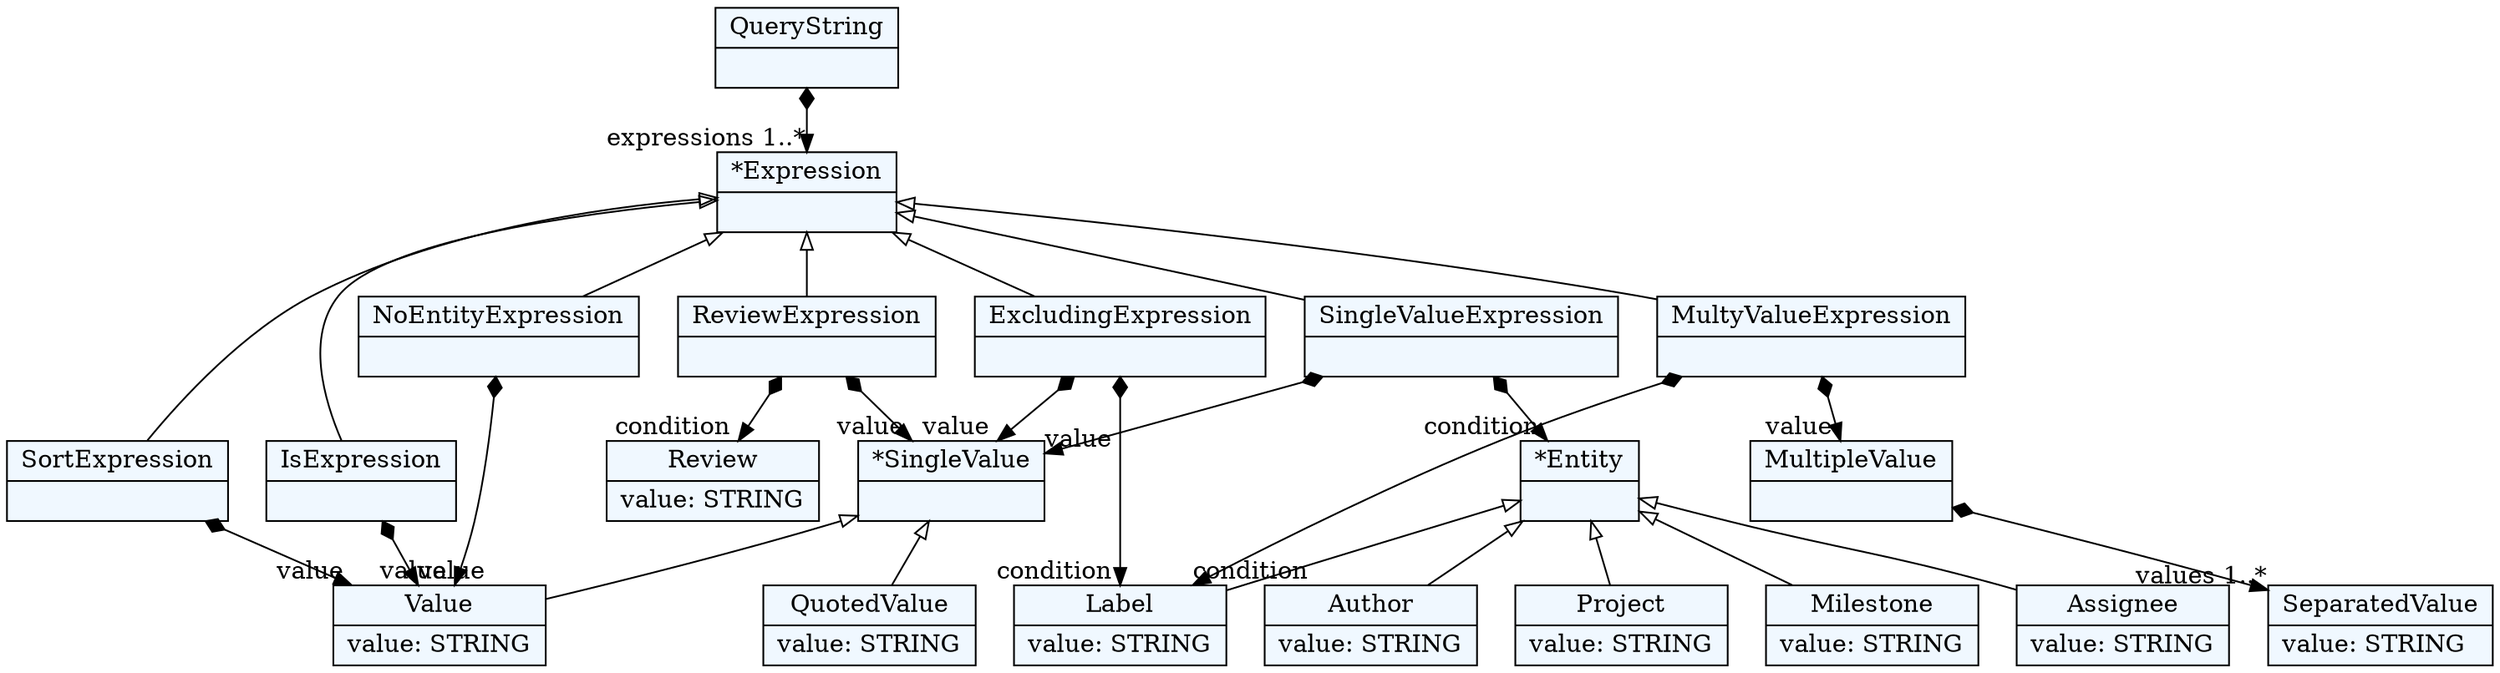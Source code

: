 
    digraph textX {
    fontname = "Bitstream Vera Sans"
    fontsize = 8
    node[
        shape=record,
        style=filled,
        fillcolor=aliceblue
    ]
    nodesep = 0.3
    edge[dir=black,arrowtail=empty]


2551444009664[ label="{QueryString|}"]

2551444037040[ label="{*Expression|}"]

2551444037984[ label="{SortExpression|}"]

2551444039872[ label="{IsExpression|}"]

2551444041760[ label="{MultyValueExpression|}"]

2551444042704[ label="{SingleValueExpression|}"]

2551444046480[ label="{ExcludingExpression|}"]

2551444048368[ label="{NoEntityExpression|}"]

2551444060640[ label="{ReviewExpression|}"]

2551444052144[ label="{*Entity|}"]

2551444035152[ label="{Author|value: STRING\l}"]

2551444045536[ label="{Label|value: STRING\l}"]

2551444051200[ label="{Project|value: STRING\l}"]

2551444056864[ label="{Milestone|value: STRING\l}"]

2551444054976[ label="{Assignee|value: STRING\l}"]

2551444993120[ label="{Review|value: STRING\l}"]

2551445003504[ label="{MultipleValue|}"]

2551444992176[ label="{SeparatedValue|value: STRING\l}"]

2551444997840[ label="{*SingleValue|}"]

2551445013888[ label="{QuotedValue|value: STRING\l}"]

2551445012944[ label="{Value|value: STRING\l}"]



2551444009664 -> 2551444037040[arrowtail=diamond, dir=both, headlabel="expressions 1..*"]
2551444037040 -> 2551444046480 [dir=back]
2551444037040 -> 2551444037984 [dir=back]
2551444037040 -> 2551444039872 [dir=back]
2551444037040 -> 2551444048368 [dir=back]
2551444037040 -> 2551444060640 [dir=back]
2551444037040 -> 2551444041760 [dir=back]
2551444037040 -> 2551444042704 [dir=back]
2551444037984 -> 2551445012944[arrowtail=diamond, dir=both, headlabel="value "]
2551444039872 -> 2551445012944[arrowtail=diamond, dir=both, headlabel="value "]
2551444041760 -> 2551444045536[arrowtail=diamond, dir=both, headlabel="condition "]
2551444041760 -> 2551445003504[arrowtail=diamond, dir=both, headlabel="value "]
2551444042704 -> 2551444052144[arrowtail=diamond, dir=both, headlabel="condition "]
2551444042704 -> 2551444997840[arrowtail=diamond, dir=both, headlabel="value "]
2551444046480 -> 2551444045536[arrowtail=diamond, dir=both, headlabel="condition "]
2551444046480 -> 2551444997840[arrowtail=diamond, dir=both, headlabel="value "]
2551444048368 -> 2551445012944[arrowtail=diamond, dir=both, headlabel="value "]
2551444060640 -> 2551444993120[arrowtail=diamond, dir=both, headlabel="condition "]
2551444060640 -> 2551444997840[arrowtail=diamond, dir=both, headlabel="value "]
2551444052144 -> 2551444035152 [dir=back]
2551444052144 -> 2551444045536 [dir=back]
2551444052144 -> 2551444051200 [dir=back]
2551444052144 -> 2551444056864 [dir=back]
2551444052144 -> 2551444054976 [dir=back]
2551445003504 -> 2551444992176[arrowtail=diamond, dir=both, headlabel="values 1..*"]
2551444997840 -> 2551445013888 [dir=back]
2551444997840 -> 2551445012944 [dir=back]

}
